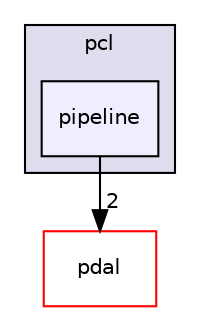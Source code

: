 digraph "pdal/plugins/pcl/pipeline" {
  compound=true
  node [ fontsize="10", fontname="Helvetica"];
  edge [ labelfontsize="10", labelfontname="Helvetica"];
  subgraph clusterdir_c3b1d3439b137958b54bdbe7cbde68d6 {
    graph [ bgcolor="#ddddee", pencolor="black", label="pcl" fontname="Helvetica", fontsize="10", URL="dir_c3b1d3439b137958b54bdbe7cbde68d6.html"]
  dir_79623c9093a092de4cd2fed3ff0972eb [shape=box, label="pipeline", style="filled", fillcolor="#eeeeff", pencolor="black", URL="dir_79623c9093a092de4cd2fed3ff0972eb.html"];
  }
  dir_37e2adedb6e706efcbfadb5213756005 [shape=box label="pdal" fillcolor="white" style="filled" color="red" URL="dir_37e2adedb6e706efcbfadb5213756005.html"];
  dir_79623c9093a092de4cd2fed3ff0972eb->dir_37e2adedb6e706efcbfadb5213756005 [headlabel="2", labeldistance=1.5 headhref="dir_000094_000050.html"];
}
